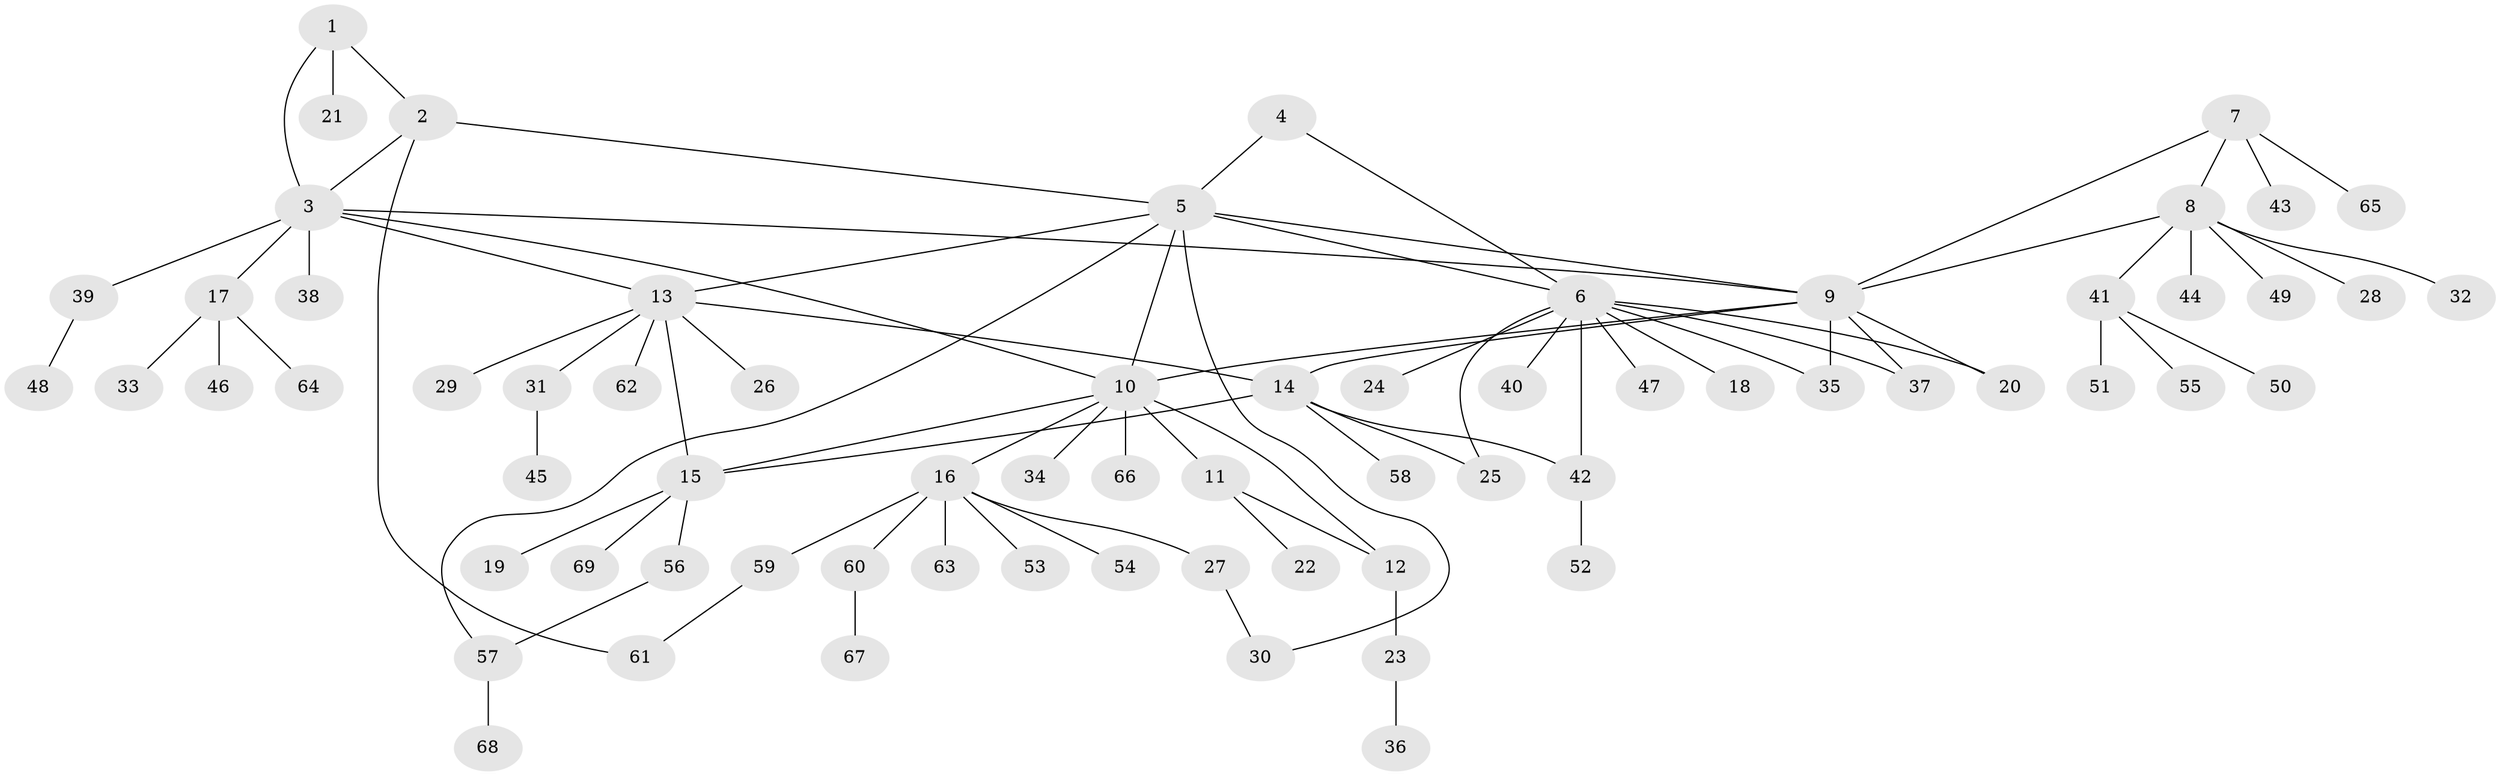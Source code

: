 // Generated by graph-tools (version 1.1) at 2025/02/03/09/25 03:02:33]
// undirected, 69 vertices, 87 edges
graph export_dot {
graph [start="1"]
  node [color=gray90,style=filled];
  1;
  2;
  3;
  4;
  5;
  6;
  7;
  8;
  9;
  10;
  11;
  12;
  13;
  14;
  15;
  16;
  17;
  18;
  19;
  20;
  21;
  22;
  23;
  24;
  25;
  26;
  27;
  28;
  29;
  30;
  31;
  32;
  33;
  34;
  35;
  36;
  37;
  38;
  39;
  40;
  41;
  42;
  43;
  44;
  45;
  46;
  47;
  48;
  49;
  50;
  51;
  52;
  53;
  54;
  55;
  56;
  57;
  58;
  59;
  60;
  61;
  62;
  63;
  64;
  65;
  66;
  67;
  68;
  69;
  1 -- 2;
  1 -- 3;
  1 -- 21;
  2 -- 3;
  2 -- 5;
  2 -- 61;
  3 -- 9;
  3 -- 10;
  3 -- 13;
  3 -- 17;
  3 -- 38;
  3 -- 39;
  4 -- 5;
  4 -- 6;
  5 -- 6;
  5 -- 9;
  5 -- 10;
  5 -- 13;
  5 -- 30;
  5 -- 57;
  6 -- 18;
  6 -- 20;
  6 -- 24;
  6 -- 25;
  6 -- 35;
  6 -- 37;
  6 -- 40;
  6 -- 42;
  6 -- 47;
  7 -- 8;
  7 -- 9;
  7 -- 43;
  7 -- 65;
  8 -- 9;
  8 -- 28;
  8 -- 32;
  8 -- 41;
  8 -- 44;
  8 -- 49;
  9 -- 10;
  9 -- 14;
  9 -- 20;
  9 -- 35;
  9 -- 37;
  10 -- 11;
  10 -- 12;
  10 -- 15;
  10 -- 16;
  10 -- 34;
  10 -- 66;
  11 -- 12;
  11 -- 22;
  12 -- 23;
  13 -- 14;
  13 -- 15;
  13 -- 26;
  13 -- 29;
  13 -- 31;
  13 -- 62;
  14 -- 15;
  14 -- 25;
  14 -- 42;
  14 -- 58;
  15 -- 19;
  15 -- 56;
  15 -- 69;
  16 -- 27;
  16 -- 53;
  16 -- 54;
  16 -- 59;
  16 -- 60;
  16 -- 63;
  17 -- 33;
  17 -- 46;
  17 -- 64;
  23 -- 36;
  27 -- 30;
  31 -- 45;
  39 -- 48;
  41 -- 50;
  41 -- 51;
  41 -- 55;
  42 -- 52;
  56 -- 57;
  57 -- 68;
  59 -- 61;
  60 -- 67;
}
